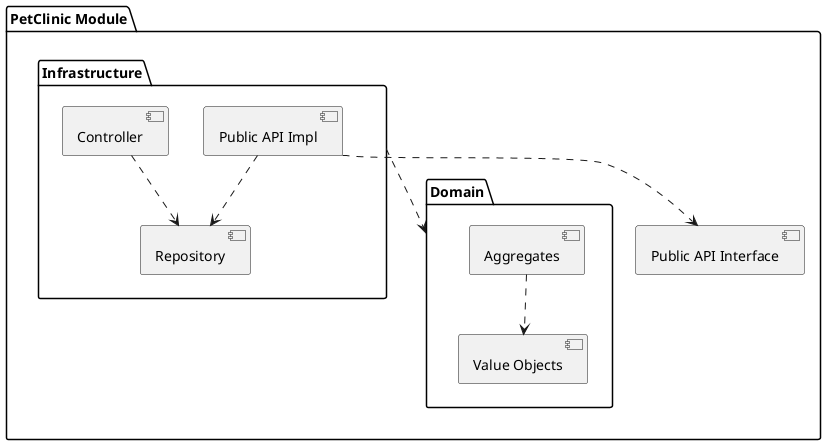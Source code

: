 @startuml
'https://plantuml.com/component-diagram
top to bottom direction

package "PetClinic Module" {

  [Public API Interface]

  package "Infrastructure" {
     [Controller]
     [Repository]
     [Public API Impl]
  }

  package "Domain" {
     [Aggregates]
     [Value Objects]
  }

  [Controller] ..> [Repository]
  [Public API Impl] ..> [Repository]


}

"Infrastructure" ..> "Domain"
[Aggregates] ..> [Value Objects]
[Public API Impl] ..> [Public API Interface]
@enduml
